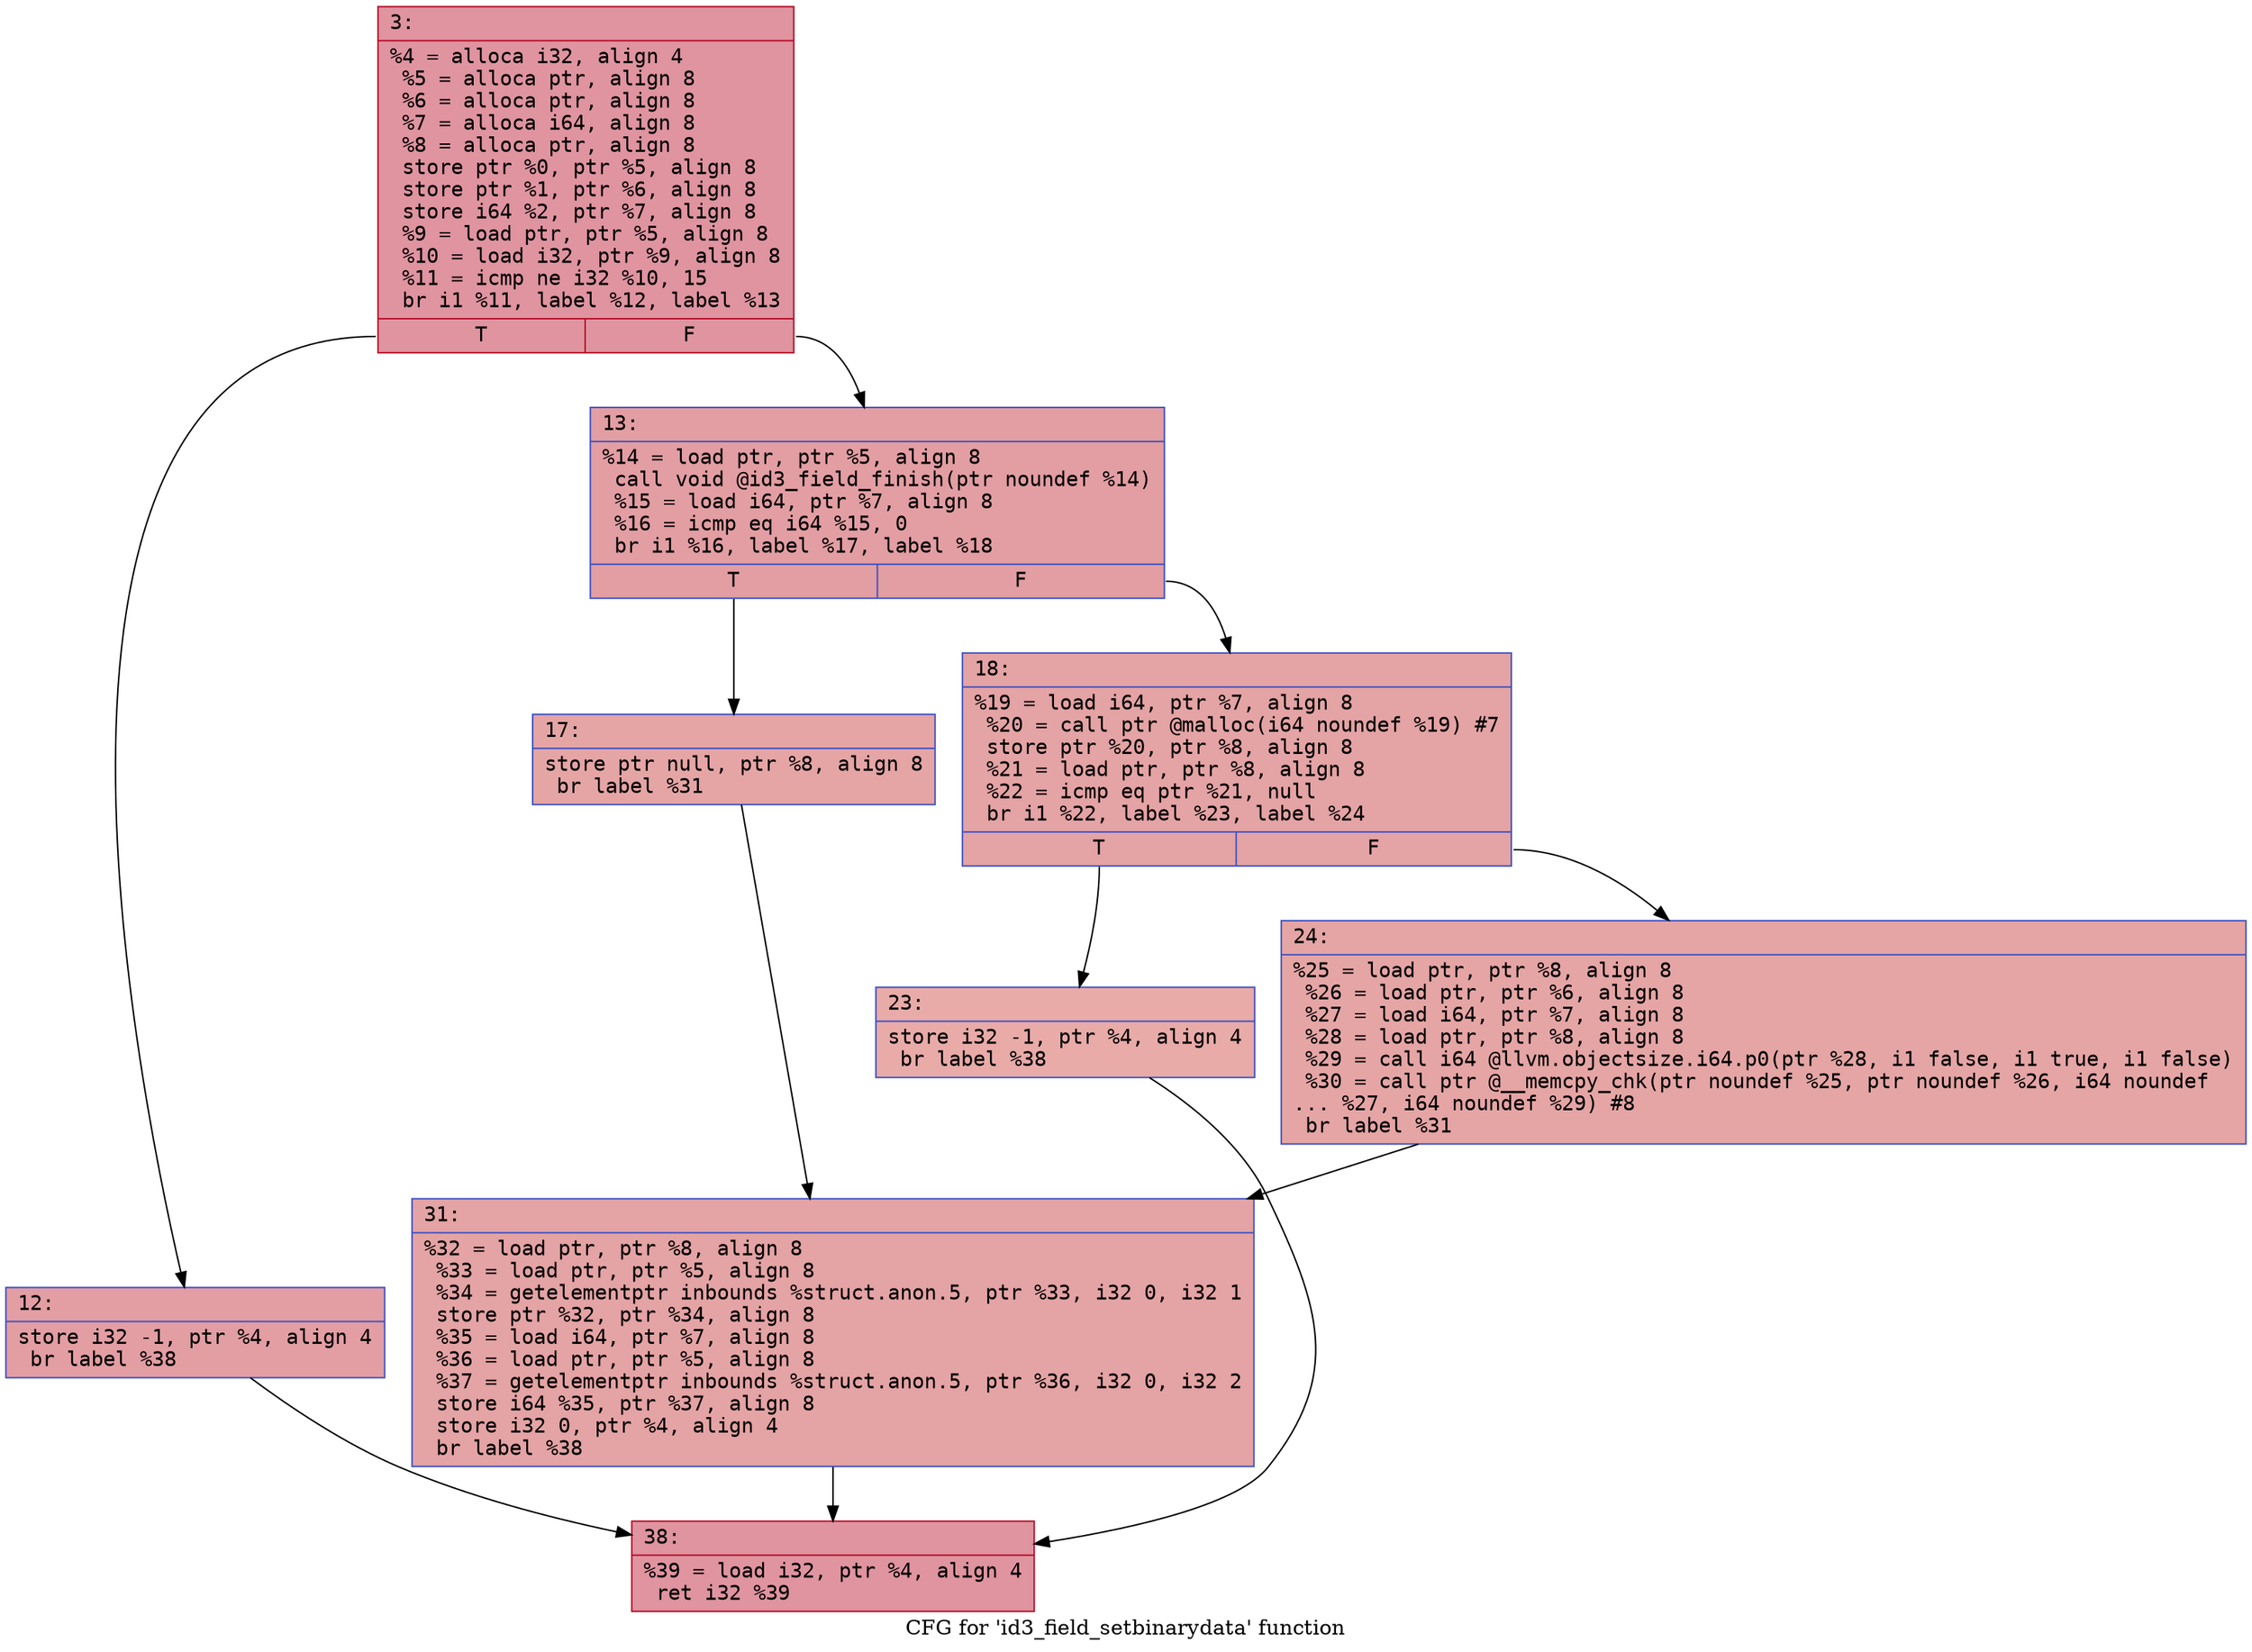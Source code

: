 digraph "CFG for 'id3_field_setbinarydata' function" {
	label="CFG for 'id3_field_setbinarydata' function";

	Node0x600001e52cb0 [shape=record,color="#b70d28ff", style=filled, fillcolor="#b70d2870" fontname="Courier",label="{3:\l|  %4 = alloca i32, align 4\l  %5 = alloca ptr, align 8\l  %6 = alloca ptr, align 8\l  %7 = alloca i64, align 8\l  %8 = alloca ptr, align 8\l  store ptr %0, ptr %5, align 8\l  store ptr %1, ptr %6, align 8\l  store i64 %2, ptr %7, align 8\l  %9 = load ptr, ptr %5, align 8\l  %10 = load i32, ptr %9, align 8\l  %11 = icmp ne i32 %10, 15\l  br i1 %11, label %12, label %13\l|{<s0>T|<s1>F}}"];
	Node0x600001e52cb0:s0 -> Node0x600001e52d00[tooltip="3 -> 12\nProbability 50.00%" ];
	Node0x600001e52cb0:s1 -> Node0x600001e52d50[tooltip="3 -> 13\nProbability 50.00%" ];
	Node0x600001e52d00 [shape=record,color="#3d50c3ff", style=filled, fillcolor="#be242e70" fontname="Courier",label="{12:\l|  store i32 -1, ptr %4, align 4\l  br label %38\l}"];
	Node0x600001e52d00 -> Node0x600001e52f30[tooltip="12 -> 38\nProbability 100.00%" ];
	Node0x600001e52d50 [shape=record,color="#3d50c3ff", style=filled, fillcolor="#be242e70" fontname="Courier",label="{13:\l|  %14 = load ptr, ptr %5, align 8\l  call void @id3_field_finish(ptr noundef %14)\l  %15 = load i64, ptr %7, align 8\l  %16 = icmp eq i64 %15, 0\l  br i1 %16, label %17, label %18\l|{<s0>T|<s1>F}}"];
	Node0x600001e52d50:s0 -> Node0x600001e52da0[tooltip="13 -> 17\nProbability 37.50%" ];
	Node0x600001e52d50:s1 -> Node0x600001e52df0[tooltip="13 -> 18\nProbability 62.50%" ];
	Node0x600001e52da0 [shape=record,color="#3d50c3ff", style=filled, fillcolor="#c5333470" fontname="Courier",label="{17:\l|  store ptr null, ptr %8, align 8\l  br label %31\l}"];
	Node0x600001e52da0 -> Node0x600001e52ee0[tooltip="17 -> 31\nProbability 100.00%" ];
	Node0x600001e52df0 [shape=record,color="#3d50c3ff", style=filled, fillcolor="#c32e3170" fontname="Courier",label="{18:\l|  %19 = load i64, ptr %7, align 8\l  %20 = call ptr @malloc(i64 noundef %19) #7\l  store ptr %20, ptr %8, align 8\l  %21 = load ptr, ptr %8, align 8\l  %22 = icmp eq ptr %21, null\l  br i1 %22, label %23, label %24\l|{<s0>T|<s1>F}}"];
	Node0x600001e52df0:s0 -> Node0x600001e52e40[tooltip="18 -> 23\nProbability 37.50%" ];
	Node0x600001e52df0:s1 -> Node0x600001e52e90[tooltip="18 -> 24\nProbability 62.50%" ];
	Node0x600001e52e40 [shape=record,color="#3d50c3ff", style=filled, fillcolor="#cc403a70" fontname="Courier",label="{23:\l|  store i32 -1, ptr %4, align 4\l  br label %38\l}"];
	Node0x600001e52e40 -> Node0x600001e52f30[tooltip="23 -> 38\nProbability 100.00%" ];
	Node0x600001e52e90 [shape=record,color="#3d50c3ff", style=filled, fillcolor="#c5333470" fontname="Courier",label="{24:\l|  %25 = load ptr, ptr %8, align 8\l  %26 = load ptr, ptr %6, align 8\l  %27 = load i64, ptr %7, align 8\l  %28 = load ptr, ptr %8, align 8\l  %29 = call i64 @llvm.objectsize.i64.p0(ptr %28, i1 false, i1 true, i1 false)\l  %30 = call ptr @__memcpy_chk(ptr noundef %25, ptr noundef %26, i64 noundef\l... %27, i64 noundef %29) #8\l  br label %31\l}"];
	Node0x600001e52e90 -> Node0x600001e52ee0[tooltip="24 -> 31\nProbability 100.00%" ];
	Node0x600001e52ee0 [shape=record,color="#3d50c3ff", style=filled, fillcolor="#c32e3170" fontname="Courier",label="{31:\l|  %32 = load ptr, ptr %8, align 8\l  %33 = load ptr, ptr %5, align 8\l  %34 = getelementptr inbounds %struct.anon.5, ptr %33, i32 0, i32 1\l  store ptr %32, ptr %34, align 8\l  %35 = load i64, ptr %7, align 8\l  %36 = load ptr, ptr %5, align 8\l  %37 = getelementptr inbounds %struct.anon.5, ptr %36, i32 0, i32 2\l  store i64 %35, ptr %37, align 8\l  store i32 0, ptr %4, align 4\l  br label %38\l}"];
	Node0x600001e52ee0 -> Node0x600001e52f30[tooltip="31 -> 38\nProbability 100.00%" ];
	Node0x600001e52f30 [shape=record,color="#b70d28ff", style=filled, fillcolor="#b70d2870" fontname="Courier",label="{38:\l|  %39 = load i32, ptr %4, align 4\l  ret i32 %39\l}"];
}
